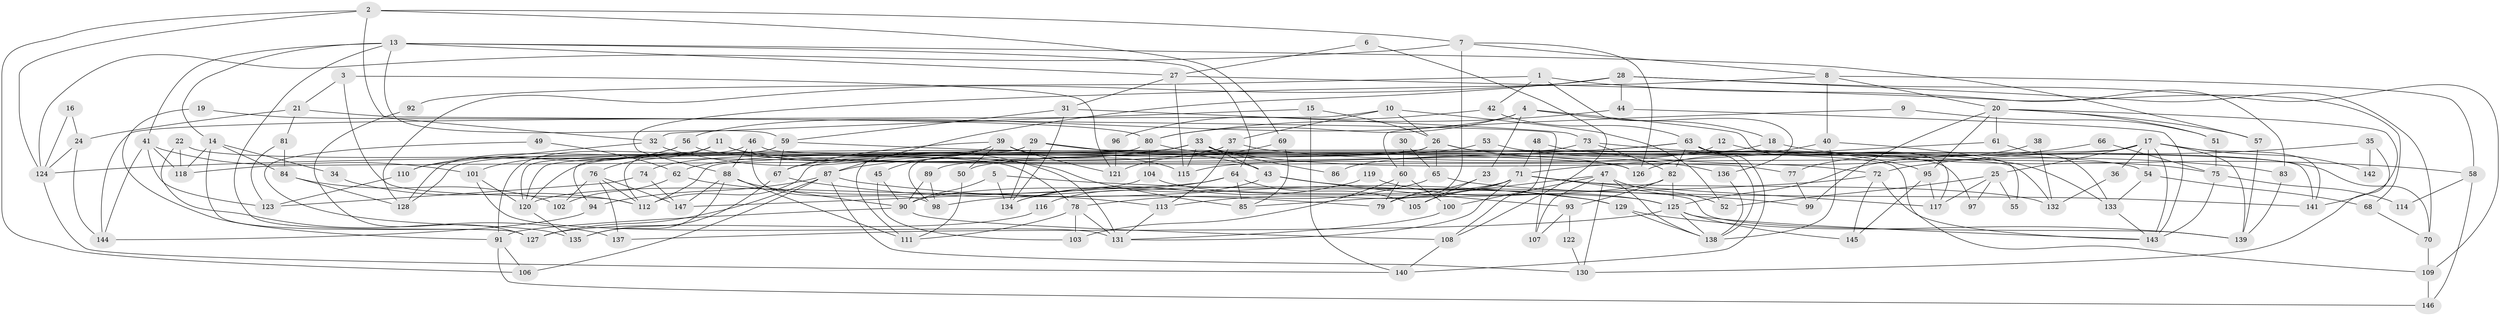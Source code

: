 // Generated by graph-tools (version 1.1) at 2025/11/02/27/25 16:11:18]
// undirected, 147 vertices, 294 edges
graph export_dot {
graph [start="1"]
  node [color=gray90,style=filled];
  1;
  2;
  3;
  4;
  5;
  6;
  7;
  8;
  9;
  10;
  11;
  12;
  13;
  14;
  15;
  16;
  17;
  18;
  19;
  20;
  21;
  22;
  23;
  24;
  25;
  26;
  27;
  28;
  29;
  30;
  31;
  32;
  33;
  34;
  35;
  36;
  37;
  38;
  39;
  40;
  41;
  42;
  43;
  44;
  45;
  46;
  47;
  48;
  49;
  50;
  51;
  52;
  53;
  54;
  55;
  56;
  57;
  58;
  59;
  60;
  61;
  62;
  63;
  64;
  65;
  66;
  67;
  68;
  69;
  70;
  71;
  72;
  73;
  74;
  75;
  76;
  77;
  78;
  79;
  80;
  81;
  82;
  83;
  84;
  85;
  86;
  87;
  88;
  89;
  90;
  91;
  92;
  93;
  94;
  95;
  96;
  97;
  98;
  99;
  100;
  101;
  102;
  103;
  104;
  105;
  106;
  107;
  108;
  109;
  110;
  111;
  112;
  113;
  114;
  115;
  116;
  117;
  118;
  119;
  120;
  121;
  122;
  123;
  124;
  125;
  126;
  127;
  128;
  129;
  130;
  131;
  132;
  133;
  134;
  135;
  136;
  137;
  138;
  139;
  140;
  141;
  142;
  143;
  144;
  145;
  146;
  147;
  1 -- 83;
  1 -- 136;
  1 -- 42;
  1 -- 92;
  2 -- 32;
  2 -- 69;
  2 -- 7;
  2 -- 106;
  2 -- 124;
  3 -- 112;
  3 -- 21;
  3 -- 121;
  4 -- 23;
  4 -- 80;
  4 -- 18;
  4 -- 56;
  4 -- 117;
  5 -- 90;
  5 -- 134;
  5 -- 99;
  6 -- 108;
  6 -- 27;
  7 -- 79;
  7 -- 8;
  7 -- 124;
  7 -- 126;
  8 -- 40;
  8 -- 20;
  8 -- 58;
  8 -- 88;
  9 -- 51;
  9 -- 60;
  10 -- 37;
  10 -- 144;
  10 -- 26;
  10 -- 52;
  11 -- 131;
  11 -- 76;
  11 -- 54;
  11 -- 128;
  12 -- 115;
  12 -- 70;
  13 -- 27;
  13 -- 41;
  13 -- 14;
  13 -- 57;
  13 -- 59;
  13 -- 64;
  13 -- 127;
  14 -- 127;
  14 -- 34;
  14 -- 84;
  14 -- 118;
  15 -- 140;
  15 -- 26;
  15 -- 32;
  16 -- 24;
  16 -- 124;
  17 -- 139;
  17 -- 54;
  17 -- 25;
  17 -- 36;
  17 -- 50;
  17 -- 112;
  17 -- 141;
  17 -- 142;
  17 -- 143;
  18 -- 58;
  18 -- 86;
  19 -- 91;
  19 -- 80;
  20 -- 95;
  20 -- 51;
  20 -- 57;
  20 -- 61;
  20 -- 99;
  20 -- 141;
  21 -- 24;
  21 -- 81;
  21 -- 107;
  22 -- 137;
  22 -- 78;
  22 -- 118;
  23 -- 79;
  23 -- 105;
  24 -- 144;
  24 -- 124;
  25 -- 52;
  25 -- 55;
  25 -- 97;
  25 -- 117;
  26 -- 118;
  26 -- 65;
  26 -- 97;
  26 -- 120;
  26 -- 136;
  27 -- 115;
  27 -- 31;
  27 -- 68;
  28 -- 128;
  28 -- 87;
  28 -- 44;
  28 -- 70;
  28 -- 109;
  29 -- 134;
  29 -- 120;
  29 -- 43;
  29 -- 109;
  29 -- 128;
  30 -- 65;
  30 -- 60;
  31 -- 73;
  31 -- 59;
  31 -- 134;
  32 -- 85;
  32 -- 110;
  33 -- 87;
  33 -- 43;
  33 -- 62;
  33 -- 72;
  33 -- 86;
  33 -- 94;
  33 -- 115;
  34 -- 112;
  35 -- 72;
  35 -- 130;
  35 -- 142;
  36 -- 132;
  37 -- 113;
  37 -- 98;
  37 -- 74;
  37 -- 75;
  38 -- 132;
  38 -- 77;
  39 -- 50;
  39 -- 111;
  39 -- 45;
  39 -- 67;
  39 -- 115;
  39 -- 121;
  40 -- 138;
  40 -- 126;
  40 -- 55;
  41 -- 118;
  41 -- 123;
  41 -- 101;
  41 -- 144;
  42 -- 63;
  42 -- 96;
  43 -- 129;
  43 -- 93;
  43 -- 116;
  44 -- 80;
  44 -- 143;
  45 -- 103;
  45 -- 90;
  46 -- 88;
  46 -- 98;
  46 -- 91;
  46 -- 132;
  47 -- 138;
  47 -- 107;
  47 -- 52;
  47 -- 79;
  47 -- 100;
  47 -- 130;
  48 -- 108;
  48 -- 71;
  48 -- 83;
  49 -- 135;
  49 -- 62;
  50 -- 111;
  51 -- 75;
  53 -- 67;
  53 -- 95;
  54 -- 68;
  54 -- 133;
  56 -- 101;
  56 -- 77;
  56 -- 110;
  57 -- 139;
  58 -- 146;
  58 -- 114;
  59 -- 112;
  59 -- 67;
  59 -- 126;
  60 -- 100;
  60 -- 79;
  60 -- 103;
  61 -- 133;
  61 -- 71;
  62 -- 113;
  62 -- 102;
  63 -- 124;
  63 -- 141;
  63 -- 82;
  63 -- 89;
  63 -- 138;
  63 -- 140;
  64 -- 147;
  64 -- 85;
  64 -- 105;
  64 -- 134;
  65 -- 141;
  65 -- 78;
  66 -- 75;
  66 -- 125;
  67 -- 79;
  67 -- 135;
  68 -- 70;
  69 -- 121;
  69 -- 85;
  70 -- 109;
  71 -- 117;
  71 -- 90;
  71 -- 105;
  71 -- 113;
  71 -- 131;
  71 -- 132;
  71 -- 139;
  72 -- 143;
  72 -- 98;
  72 -- 145;
  73 -- 133;
  73 -- 82;
  73 -- 112;
  74 -- 147;
  74 -- 123;
  75 -- 143;
  75 -- 114;
  76 -- 112;
  76 -- 102;
  76 -- 137;
  76 -- 147;
  77 -- 99;
  78 -- 131;
  78 -- 103;
  78 -- 111;
  80 -- 120;
  80 -- 126;
  80 -- 104;
  81 -- 84;
  81 -- 123;
  82 -- 125;
  82 -- 85;
  82 -- 93;
  83 -- 139;
  84 -- 128;
  84 -- 102;
  87 -- 106;
  87 -- 129;
  87 -- 94;
  87 -- 127;
  87 -- 130;
  88 -- 90;
  88 -- 111;
  88 -- 135;
  88 -- 147;
  89 -- 90;
  89 -- 98;
  90 -- 91;
  90 -- 108;
  91 -- 106;
  91 -- 146;
  92 -- 127;
  93 -- 107;
  93 -- 122;
  94 -- 144;
  95 -- 145;
  95 -- 117;
  96 -- 121;
  100 -- 131;
  101 -- 120;
  101 -- 131;
  104 -- 120;
  104 -- 125;
  108 -- 140;
  109 -- 146;
  110 -- 123;
  113 -- 131;
  116 -- 127;
  119 -- 134;
  119 -- 125;
  120 -- 135;
  122 -- 130;
  124 -- 140;
  125 -- 143;
  125 -- 137;
  125 -- 138;
  125 -- 145;
  129 -- 138;
  129 -- 139;
  133 -- 143;
  136 -- 138;
}
